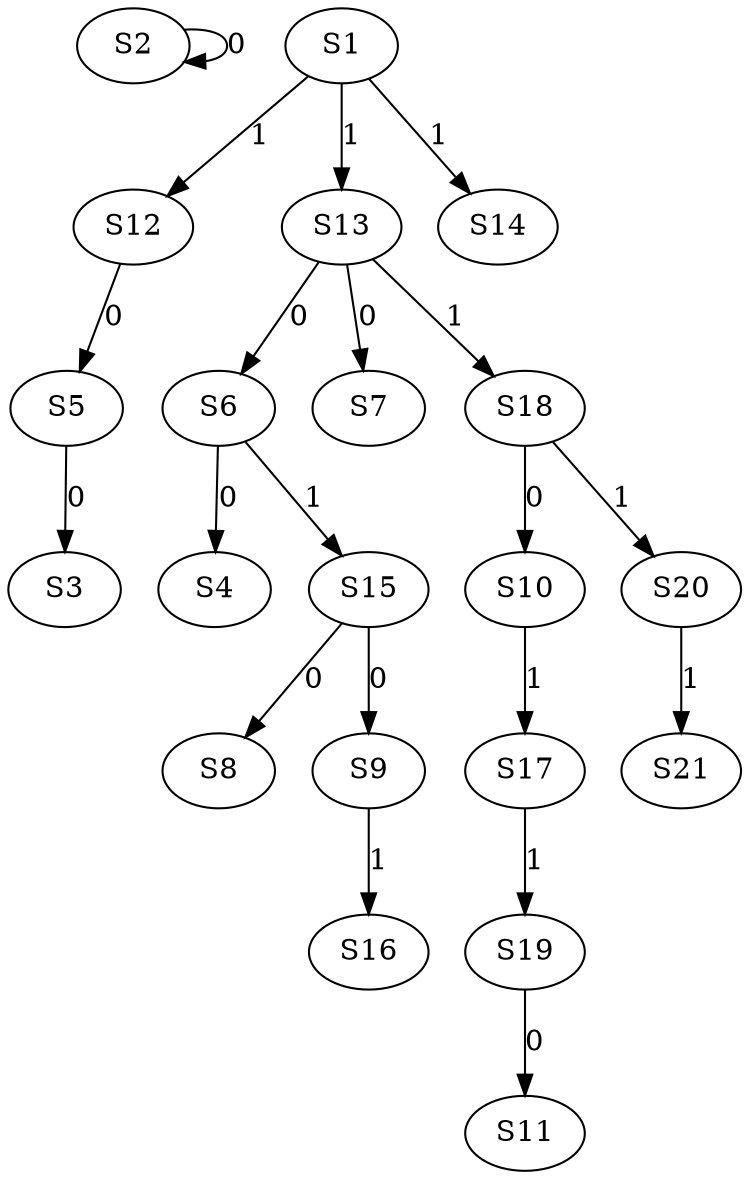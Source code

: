 strict digraph {
	S2 -> S2 [ label = 0 ];
	S5 -> S3 [ label = 0 ];
	S6 -> S4 [ label = 0 ];
	S12 -> S5 [ label = 0 ];
	S13 -> S6 [ label = 0 ];
	S13 -> S7 [ label = 0 ];
	S15 -> S8 [ label = 0 ];
	S15 -> S9 [ label = 0 ];
	S18 -> S10 [ label = 0 ];
	S19 -> S11 [ label = 0 ];
	S1 -> S12 [ label = 1 ];
	S1 -> S13 [ label = 1 ];
	S1 -> S14 [ label = 1 ];
	S6 -> S15 [ label = 1 ];
	S9 -> S16 [ label = 1 ];
	S10 -> S17 [ label = 1 ];
	S13 -> S18 [ label = 1 ];
	S17 -> S19 [ label = 1 ];
	S18 -> S20 [ label = 1 ];
	S20 -> S21 [ label = 1 ];
}